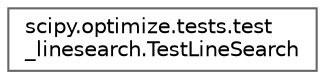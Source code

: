 digraph "Graphical Class Hierarchy"
{
 // LATEX_PDF_SIZE
  bgcolor="transparent";
  edge [fontname=Helvetica,fontsize=10,labelfontname=Helvetica,labelfontsize=10];
  node [fontname=Helvetica,fontsize=10,shape=box,height=0.2,width=0.4];
  rankdir="LR";
  Node0 [id="Node000000",label="scipy.optimize.tests.test\l_linesearch.TestLineSearch",height=0.2,width=0.4,color="grey40", fillcolor="white", style="filled",URL="$d3/dcc/classscipy_1_1optimize_1_1tests_1_1test__linesearch_1_1TestLineSearch.html",tooltip=" "];
}
